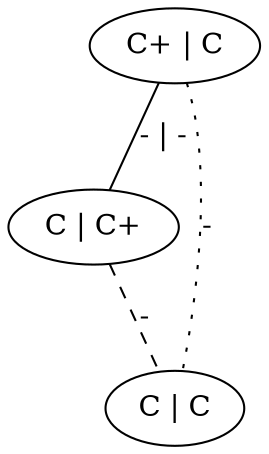 graph G {
	0 [ label="C+ | C" ]
	1 [ label="C | C+" ]
	2 [ label="C | C" ]
	0 -- 1 [ label="- | -" ]
	0 -- 2 [ style=dotted label="-" ]
	1 -- 2 [ style=dashed label="-" ]
}
